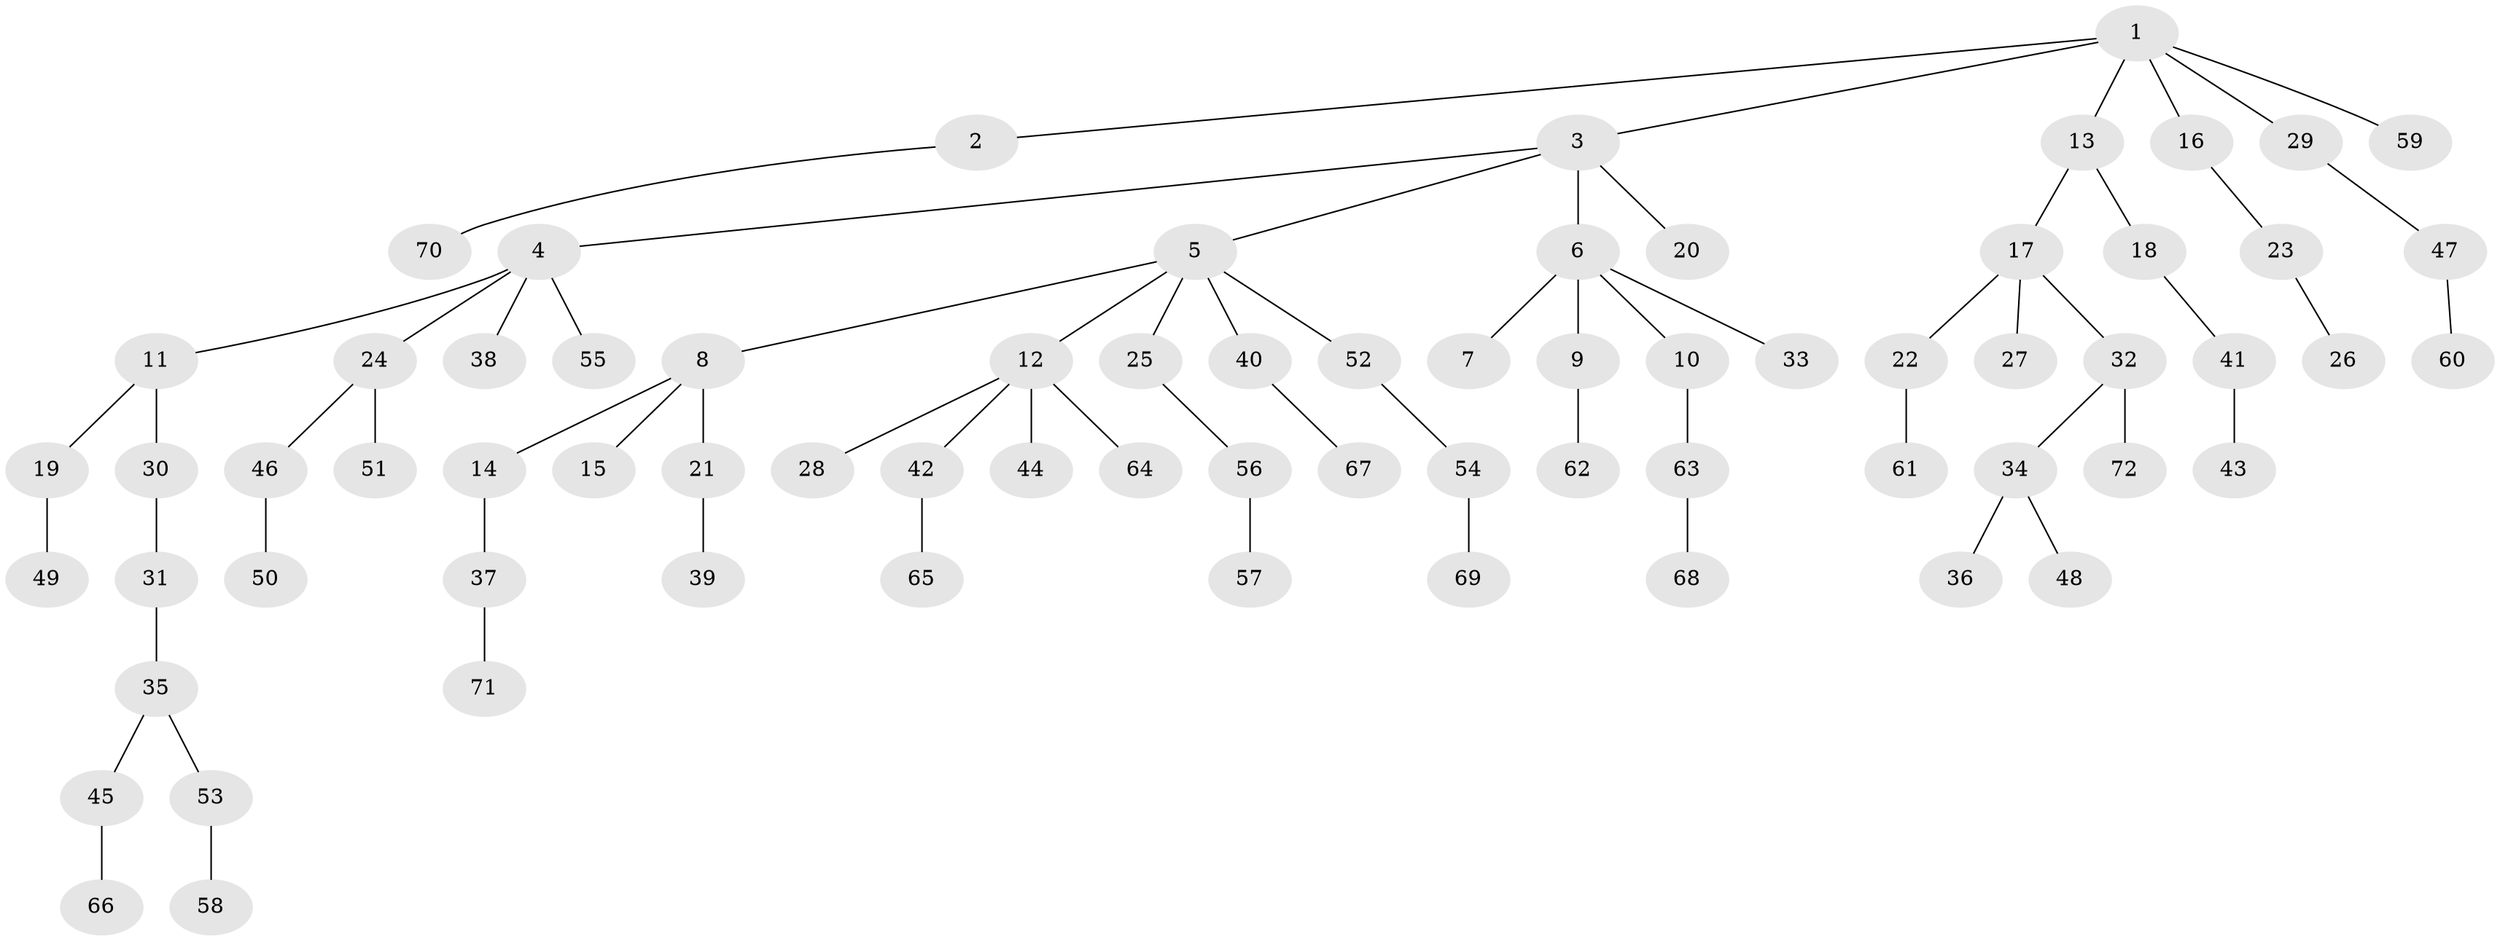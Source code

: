 // coarse degree distribution, {1: 0.6785714285714286, 2: 0.21428571428571427, 5: 0.03571428571428571, 3: 0.03571428571428571, 15: 0.03571428571428571}
// Generated by graph-tools (version 1.1) at 2025/56/03/04/25 21:56:36]
// undirected, 72 vertices, 71 edges
graph export_dot {
graph [start="1"]
  node [color=gray90,style=filled];
  1;
  2;
  3;
  4;
  5;
  6;
  7;
  8;
  9;
  10;
  11;
  12;
  13;
  14;
  15;
  16;
  17;
  18;
  19;
  20;
  21;
  22;
  23;
  24;
  25;
  26;
  27;
  28;
  29;
  30;
  31;
  32;
  33;
  34;
  35;
  36;
  37;
  38;
  39;
  40;
  41;
  42;
  43;
  44;
  45;
  46;
  47;
  48;
  49;
  50;
  51;
  52;
  53;
  54;
  55;
  56;
  57;
  58;
  59;
  60;
  61;
  62;
  63;
  64;
  65;
  66;
  67;
  68;
  69;
  70;
  71;
  72;
  1 -- 2;
  1 -- 3;
  1 -- 13;
  1 -- 16;
  1 -- 29;
  1 -- 59;
  2 -- 70;
  3 -- 4;
  3 -- 5;
  3 -- 6;
  3 -- 20;
  4 -- 11;
  4 -- 24;
  4 -- 38;
  4 -- 55;
  5 -- 8;
  5 -- 12;
  5 -- 25;
  5 -- 40;
  5 -- 52;
  6 -- 7;
  6 -- 9;
  6 -- 10;
  6 -- 33;
  8 -- 14;
  8 -- 15;
  8 -- 21;
  9 -- 62;
  10 -- 63;
  11 -- 19;
  11 -- 30;
  12 -- 28;
  12 -- 42;
  12 -- 44;
  12 -- 64;
  13 -- 17;
  13 -- 18;
  14 -- 37;
  16 -- 23;
  17 -- 22;
  17 -- 27;
  17 -- 32;
  18 -- 41;
  19 -- 49;
  21 -- 39;
  22 -- 61;
  23 -- 26;
  24 -- 46;
  24 -- 51;
  25 -- 56;
  29 -- 47;
  30 -- 31;
  31 -- 35;
  32 -- 34;
  32 -- 72;
  34 -- 36;
  34 -- 48;
  35 -- 45;
  35 -- 53;
  37 -- 71;
  40 -- 67;
  41 -- 43;
  42 -- 65;
  45 -- 66;
  46 -- 50;
  47 -- 60;
  52 -- 54;
  53 -- 58;
  54 -- 69;
  56 -- 57;
  63 -- 68;
}
